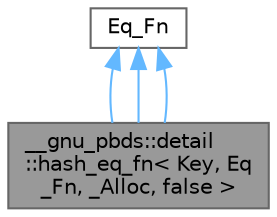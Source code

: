digraph "__gnu_pbds::detail::hash_eq_fn&lt; Key, Eq_Fn, _Alloc, false &gt;"
{
 // LATEX_PDF_SIZE
  bgcolor="transparent";
  edge [fontname=Helvetica,fontsize=10,labelfontname=Helvetica,labelfontsize=10];
  node [fontname=Helvetica,fontsize=10,shape=box,height=0.2,width=0.4];
  Node1 [id="Node000001",label="__gnu_pbds::detail\l::hash_eq_fn\< Key, Eq\l_Fn, _Alloc, false \>",height=0.2,width=0.4,color="gray40", fillcolor="grey60", style="filled", fontcolor="black",tooltip="Specialization 1 - The client requests that hash values not be stored."];
  Node2 -> Node1 [id="edge7_Node000001_Node000002",dir="back",color="steelblue1",style="solid",tooltip=" "];
  Node2 [id="Node000002",label="Eq_Fn",height=0.2,width=0.4,color="gray40", fillcolor="white", style="filled",tooltip=" "];
  Node2 -> Node1 [id="edge8_Node000001_Node000002",dir="back",color="steelblue1",style="solid",tooltip=" "];
  Node2 -> Node1 [id="edge9_Node000001_Node000002",dir="back",color="steelblue1",style="solid",tooltip=" "];
}

